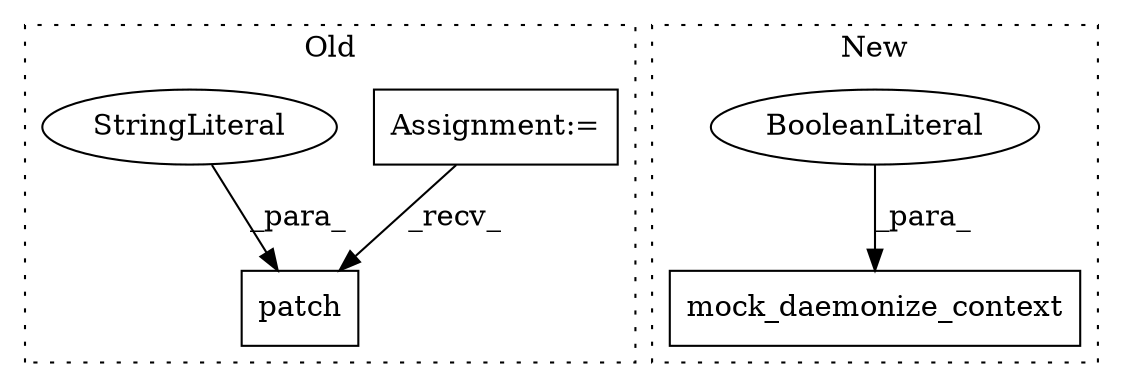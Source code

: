 digraph G {
subgraph cluster0 {
1 [label="patch" a="32" s="12495,12521" l="6,1" shape="box"];
3 [label="Assignment:=" a="7" s="12470" l="4" shape="box"];
4 [label="StringLiteral" a="45" s="12501" l="9" shape="ellipse"];
label = "Old";
style="dotted";
}
subgraph cluster1 {
2 [label="mock_daemonize_context" a="32" s="15712,15739" l="23,1" shape="box"];
5 [label="BooleanLiteral" a="9" s="15735" l="4" shape="ellipse"];
label = "New";
style="dotted";
}
3 -> 1 [label="_recv_"];
4 -> 1 [label="_para_"];
5 -> 2 [label="_para_"];
}